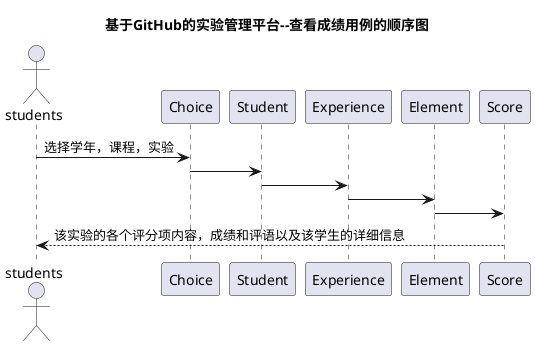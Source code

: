 @startuml
title 基于GitHub的实验管理平台--查看成绩用例的顺序图
actor students
students -> Choice : 选择学年，课程，实验
Choice -> Student :
Student -> Experience
Experience -> Element
Element -> Score
Score --> students:该实验的各个评分项内容，成绩和评语以及该学生的详细信息
@enduml